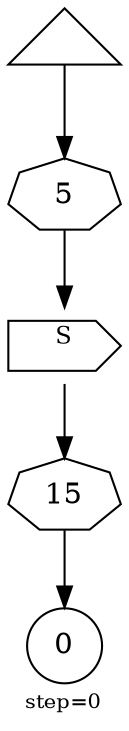 digraph {
  graph  [labelloc=bottom,labeljust=left,fontsize="10",label="step=0"];
  "130" [shape=triangle,peripheries="1",label="",labelfontcolor=black,color=black];
  "136" [shape=cds,peripheries="1",label=<<SUP>S</SUP>>,labelfontcolor=black,color=black];
  "138" [shape=circle,peripheries="1",label=<0>,labelfontcolor=black,color=black];
  "137" [label=<5>,peripheries="1",color=black,shape=septagon];
  "130" -> "137" [color=black];
  "137" -> "136" [color=black];
  "139" [label=<15>,peripheries="1",color=black,shape=septagon];
  "136" -> "139" [color=black];
  "139" -> "138" [color=black];
}